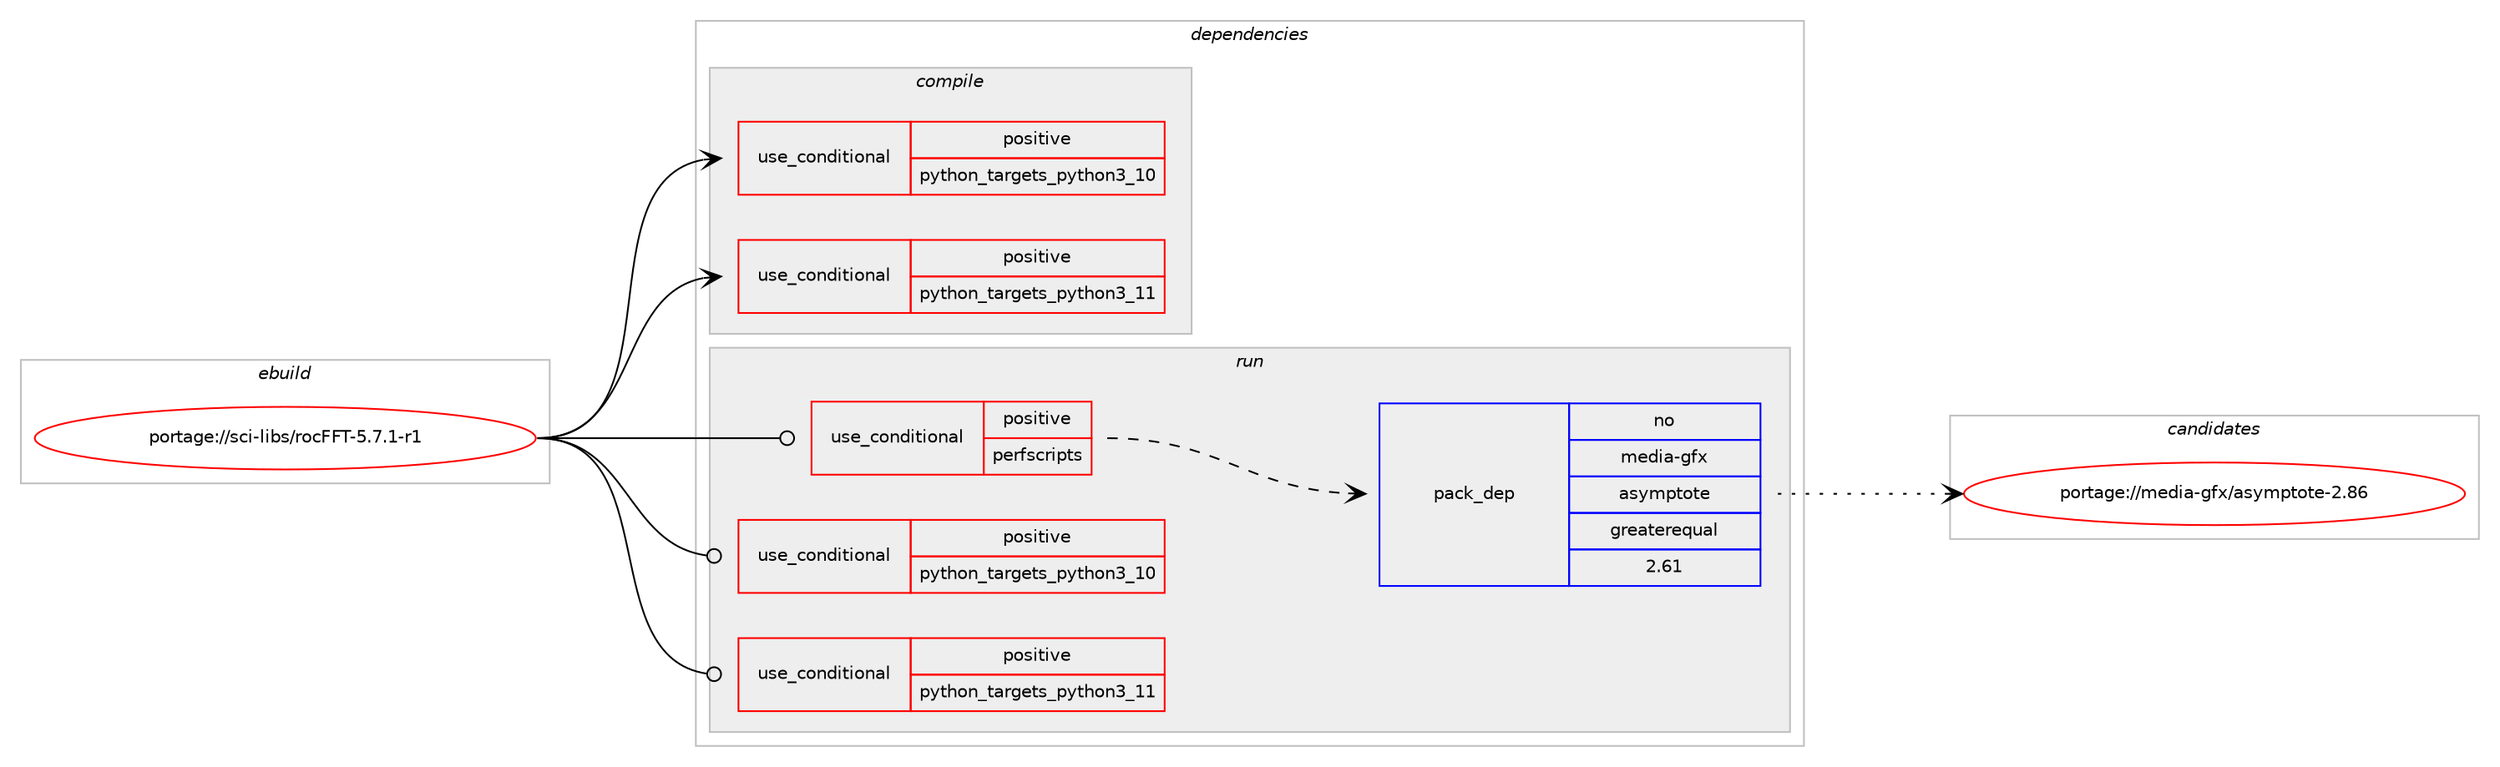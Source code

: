 digraph prolog {

# *************
# Graph options
# *************

newrank=true;
concentrate=true;
compound=true;
graph [rankdir=LR,fontname=Helvetica,fontsize=10,ranksep=1.5];#, ranksep=2.5, nodesep=0.2];
edge  [arrowhead=vee];
node  [fontname=Helvetica,fontsize=10];

# **********
# The ebuild
# **********

subgraph cluster_leftcol {
color=gray;
rank=same;
label=<<i>ebuild</i>>;
id [label="portage://sci-libs/rocFFT-5.7.1-r1", color=red, width=4, href="../sci-libs/rocFFT-5.7.1-r1.svg"];
}

# ****************
# The dependencies
# ****************

subgraph cluster_midcol {
color=gray;
label=<<i>dependencies</i>>;
subgraph cluster_compile {
fillcolor="#eeeeee";
style=filled;
label=<<i>compile</i>>;
subgraph cond9754 {
dependency14358 [label=<<TABLE BORDER="0" CELLBORDER="1" CELLSPACING="0" CELLPADDING="4"><TR><TD ROWSPAN="3" CELLPADDING="10">use_conditional</TD></TR><TR><TD>positive</TD></TR><TR><TD>python_targets_python3_10</TD></TR></TABLE>>, shape=none, color=red];
# *** BEGIN UNKNOWN DEPENDENCY TYPE (TODO) ***
# dependency14358 -> package_dependency(portage://sci-libs/rocFFT-5.7.1-r1,install,no,dev-lang,python,none,[,,],[slot(3.10)],[])
# *** END UNKNOWN DEPENDENCY TYPE (TODO) ***

}
id:e -> dependency14358:w [weight=20,style="solid",arrowhead="vee"];
subgraph cond9755 {
dependency14359 [label=<<TABLE BORDER="0" CELLBORDER="1" CELLSPACING="0" CELLPADDING="4"><TR><TD ROWSPAN="3" CELLPADDING="10">use_conditional</TD></TR><TR><TD>positive</TD></TR><TR><TD>python_targets_python3_11</TD></TR></TABLE>>, shape=none, color=red];
# *** BEGIN UNKNOWN DEPENDENCY TYPE (TODO) ***
# dependency14359 -> package_dependency(portage://sci-libs/rocFFT-5.7.1-r1,install,no,dev-lang,python,none,[,,],[slot(3.11)],[])
# *** END UNKNOWN DEPENDENCY TYPE (TODO) ***

}
id:e -> dependency14359:w [weight=20,style="solid",arrowhead="vee"];
# *** BEGIN UNKNOWN DEPENDENCY TYPE (TODO) ***
# id -> package_dependency(portage://sci-libs/rocFFT-5.7.1-r1,install,no,dev-util,hip,none,[,,],[],[])
# *** END UNKNOWN DEPENDENCY TYPE (TODO) ***

}
subgraph cluster_compileandrun {
fillcolor="#eeeeee";
style=filled;
label=<<i>compile and run</i>>;
}
subgraph cluster_run {
fillcolor="#eeeeee";
style=filled;
label=<<i>run</i>>;
subgraph cond9756 {
dependency14360 [label=<<TABLE BORDER="0" CELLBORDER="1" CELLSPACING="0" CELLPADDING="4"><TR><TD ROWSPAN="3" CELLPADDING="10">use_conditional</TD></TR><TR><TD>positive</TD></TR><TR><TD>perfscripts</TD></TR></TABLE>>, shape=none, color=red];
subgraph pack4457 {
dependency14361 [label=<<TABLE BORDER="0" CELLBORDER="1" CELLSPACING="0" CELLPADDING="4" WIDTH="220"><TR><TD ROWSPAN="6" CELLPADDING="30">pack_dep</TD></TR><TR><TD WIDTH="110">no</TD></TR><TR><TD>media-gfx</TD></TR><TR><TD>asymptote</TD></TR><TR><TD>greaterequal</TD></TR><TR><TD>2.61</TD></TR></TABLE>>, shape=none, color=blue];
}
dependency14360:e -> dependency14361:w [weight=20,style="dashed",arrowhead="vee"];
# *** BEGIN UNKNOWN DEPENDENCY TYPE (TODO) ***
# dependency14360 -> package_dependency(portage://sci-libs/rocFFT-5.7.1-r1,run,no,dev-texlive,texlive-latex,none,[,,],[],[])
# *** END UNKNOWN DEPENDENCY TYPE (TODO) ***

# *** BEGIN UNKNOWN DEPENDENCY TYPE (TODO) ***
# dependency14360 -> package_dependency(portage://sci-libs/rocFFT-5.7.1-r1,run,no,dev-tex,latexmk,none,[,,],[],[])
# *** END UNKNOWN DEPENDENCY TYPE (TODO) ***

# *** BEGIN UNKNOWN DEPENDENCY TYPE (TODO) ***
# dependency14360 -> package_dependency(portage://sci-libs/rocFFT-5.7.1-r1,run,no,sys-apps,texinfo,none,[,,],[],[])
# *** END UNKNOWN DEPENDENCY TYPE (TODO) ***

# *** BEGIN UNKNOWN DEPENDENCY TYPE (TODO) ***
# dependency14360 -> package_dependency(portage://sci-libs/rocFFT-5.7.1-r1,run,no,dev-python,sympy,none,[,,],[],[use(optenable(python_targets_python3_10),negative),use(optenable(python_targets_python3_11),negative)])
# *** END UNKNOWN DEPENDENCY TYPE (TODO) ***

# *** BEGIN UNKNOWN DEPENDENCY TYPE (TODO) ***
# dependency14360 -> package_dependency(portage://sci-libs/rocFFT-5.7.1-r1,run,no,dev-python,numpy,none,[,,],[],[use(optenable(python_targets_python3_10),negative),use(optenable(python_targets_python3_11),negative)])
# *** END UNKNOWN DEPENDENCY TYPE (TODO) ***

# *** BEGIN UNKNOWN DEPENDENCY TYPE (TODO) ***
# dependency14360 -> package_dependency(portage://sci-libs/rocFFT-5.7.1-r1,run,no,dev-python,scipy,none,[,,],[],[use(optenable(python_targets_python3_10),negative),use(optenable(python_targets_python3_11),negative)])
# *** END UNKNOWN DEPENDENCY TYPE (TODO) ***

# *** BEGIN UNKNOWN DEPENDENCY TYPE (TODO) ***
# dependency14360 -> package_dependency(portage://sci-libs/rocFFT-5.7.1-r1,run,no,dev-python,pandas,none,[,,],[],[use(optenable(python_targets_python3_10),negative),use(optenable(python_targets_python3_11),negative)])
# *** END UNKNOWN DEPENDENCY TYPE (TODO) ***

}
id:e -> dependency14360:w [weight=20,style="solid",arrowhead="odot"];
subgraph cond9757 {
dependency14362 [label=<<TABLE BORDER="0" CELLBORDER="1" CELLSPACING="0" CELLPADDING="4"><TR><TD ROWSPAN="3" CELLPADDING="10">use_conditional</TD></TR><TR><TD>positive</TD></TR><TR><TD>python_targets_python3_10</TD></TR></TABLE>>, shape=none, color=red];
# *** BEGIN UNKNOWN DEPENDENCY TYPE (TODO) ***
# dependency14362 -> package_dependency(portage://sci-libs/rocFFT-5.7.1-r1,run,no,dev-lang,python,none,[,,],[slot(3.10)],[])
# *** END UNKNOWN DEPENDENCY TYPE (TODO) ***

}
id:e -> dependency14362:w [weight=20,style="solid",arrowhead="odot"];
subgraph cond9758 {
dependency14363 [label=<<TABLE BORDER="0" CELLBORDER="1" CELLSPACING="0" CELLPADDING="4"><TR><TD ROWSPAN="3" CELLPADDING="10">use_conditional</TD></TR><TR><TD>positive</TD></TR><TR><TD>python_targets_python3_11</TD></TR></TABLE>>, shape=none, color=red];
# *** BEGIN UNKNOWN DEPENDENCY TYPE (TODO) ***
# dependency14363 -> package_dependency(portage://sci-libs/rocFFT-5.7.1-r1,run,no,dev-lang,python,none,[,,],[slot(3.11)],[])
# *** END UNKNOWN DEPENDENCY TYPE (TODO) ***

}
id:e -> dependency14363:w [weight=20,style="solid",arrowhead="odot"];
}
}

# **************
# The candidates
# **************

subgraph cluster_choices {
rank=same;
color=gray;
label=<<i>candidates</i>>;

subgraph choice4457 {
color=black;
nodesep=1;
choice109101100105974510310212047971151211091121161111161014550465654 [label="portage://media-gfx/asymptote-2.86", color=red, width=4,href="../media-gfx/asymptote-2.86.svg"];
dependency14361:e -> choice109101100105974510310212047971151211091121161111161014550465654:w [style=dotted,weight="100"];
}
}

}
